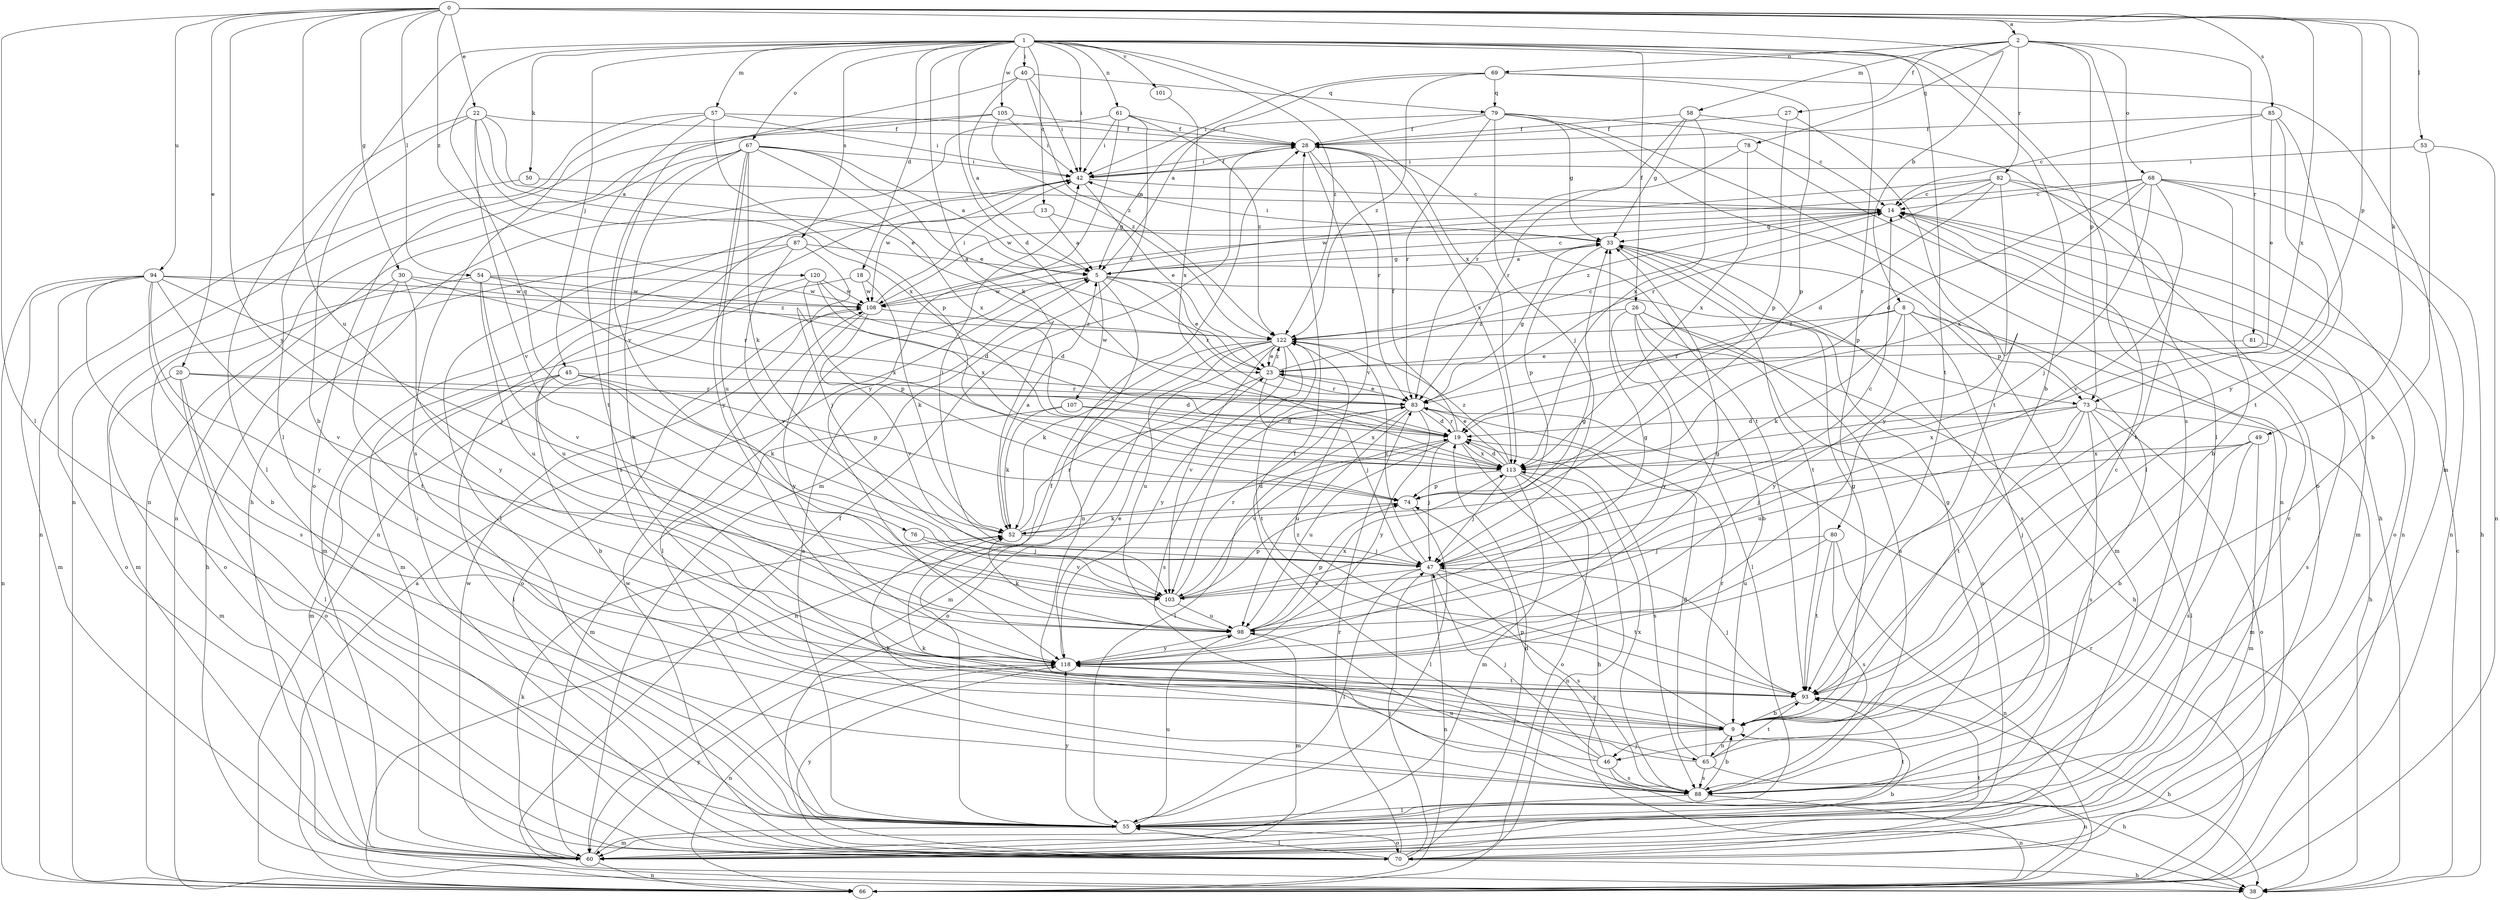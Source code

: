 strict digraph  {
0;
1;
2;
5;
8;
9;
13;
14;
18;
19;
20;
22;
23;
26;
27;
28;
30;
33;
38;
40;
42;
45;
46;
47;
49;
50;
52;
53;
54;
55;
57;
58;
60;
61;
65;
66;
67;
68;
69;
70;
73;
74;
76;
78;
79;
80;
81;
82;
83;
85;
87;
88;
93;
94;
98;
101;
103;
105;
107;
108;
113;
118;
120;
122;
0 -> 2  [label=a];
0 -> 8  [label=b];
0 -> 20  [label=e];
0 -> 22  [label=e];
0 -> 30  [label=g];
0 -> 49  [label=k];
0 -> 53  [label=l];
0 -> 54  [label=l];
0 -> 55  [label=l];
0 -> 73  [label=p];
0 -> 85  [label=s];
0 -> 94  [label=u];
0 -> 98  [label=u];
0 -> 113  [label=x];
0 -> 118  [label=y];
0 -> 120  [label=z];
1 -> 9  [label=b];
1 -> 13  [label=c];
1 -> 18  [label=d];
1 -> 19  [label=d];
1 -> 26  [label=f];
1 -> 40  [label=i];
1 -> 42  [label=i];
1 -> 45  [label=j];
1 -> 50  [label=k];
1 -> 52  [label=k];
1 -> 55  [label=l];
1 -> 57  [label=m];
1 -> 61  [label=n];
1 -> 67  [label=o];
1 -> 76  [label=q];
1 -> 80  [label=r];
1 -> 87  [label=s];
1 -> 88  [label=s];
1 -> 93  [label=t];
1 -> 101  [label=v];
1 -> 105  [label=w];
1 -> 113  [label=x];
1 -> 122  [label=z];
2 -> 27  [label=f];
2 -> 55  [label=l];
2 -> 58  [label=m];
2 -> 68  [label=o];
2 -> 69  [label=o];
2 -> 73  [label=p];
2 -> 78  [label=q];
2 -> 81  [label=r];
2 -> 82  [label=r];
5 -> 14  [label=c];
5 -> 23  [label=e];
5 -> 33  [label=g];
5 -> 55  [label=l];
5 -> 65  [label=n];
5 -> 73  [label=p];
5 -> 83  [label=r];
5 -> 107  [label=w];
5 -> 108  [label=w];
8 -> 38  [label=h];
8 -> 46  [label=j];
8 -> 52  [label=k];
8 -> 73  [label=p];
8 -> 83  [label=r];
8 -> 118  [label=y];
8 -> 122  [label=z];
9 -> 14  [label=c];
9 -> 33  [label=g];
9 -> 46  [label=j];
9 -> 65  [label=n];
9 -> 118  [label=y];
9 -> 122  [label=z];
13 -> 5  [label=a];
13 -> 33  [label=g];
13 -> 55  [label=l];
14 -> 33  [label=g];
14 -> 60  [label=m];
14 -> 70  [label=o];
14 -> 122  [label=z];
18 -> 52  [label=k];
18 -> 60  [label=m];
18 -> 108  [label=w];
19 -> 28  [label=f];
19 -> 38  [label=h];
19 -> 47  [label=j];
19 -> 83  [label=r];
19 -> 88  [label=s];
19 -> 98  [label=u];
19 -> 103  [label=v];
19 -> 113  [label=x];
20 -> 19  [label=d];
20 -> 55  [label=l];
20 -> 60  [label=m];
20 -> 70  [label=o];
20 -> 83  [label=r];
22 -> 5  [label=a];
22 -> 9  [label=b];
22 -> 23  [label=e];
22 -> 28  [label=f];
22 -> 55  [label=l];
22 -> 103  [label=v];
22 -> 113  [label=x];
23 -> 14  [label=c];
23 -> 47  [label=j];
23 -> 70  [label=o];
23 -> 83  [label=r];
23 -> 122  [label=z];
26 -> 9  [label=b];
26 -> 38  [label=h];
26 -> 55  [label=l];
26 -> 70  [label=o];
26 -> 88  [label=s];
26 -> 118  [label=y];
26 -> 122  [label=z];
27 -> 28  [label=f];
27 -> 74  [label=p];
27 -> 93  [label=t];
28 -> 42  [label=i];
28 -> 83  [label=r];
28 -> 93  [label=t];
28 -> 103  [label=v];
28 -> 113  [label=x];
30 -> 70  [label=o];
30 -> 83  [label=r];
30 -> 93  [label=t];
30 -> 108  [label=w];
30 -> 118  [label=y];
33 -> 5  [label=a];
33 -> 42  [label=i];
33 -> 60  [label=m];
33 -> 74  [label=p];
33 -> 88  [label=s];
33 -> 93  [label=t];
38 -> 14  [label=c];
38 -> 28  [label=f];
40 -> 5  [label=a];
40 -> 42  [label=i];
40 -> 79  [label=q];
40 -> 103  [label=v];
40 -> 122  [label=z];
42 -> 14  [label=c];
42 -> 23  [label=e];
42 -> 28  [label=f];
42 -> 66  [label=n];
42 -> 108  [label=w];
45 -> 9  [label=b];
45 -> 52  [label=k];
45 -> 55  [label=l];
45 -> 60  [label=m];
45 -> 74  [label=p];
45 -> 83  [label=r];
46 -> 28  [label=f];
46 -> 38  [label=h];
46 -> 47  [label=j];
46 -> 52  [label=k];
46 -> 74  [label=p];
46 -> 88  [label=s];
47 -> 14  [label=c];
47 -> 42  [label=i];
47 -> 55  [label=l];
47 -> 66  [label=n];
47 -> 88  [label=s];
47 -> 93  [label=t];
47 -> 103  [label=v];
47 -> 122  [label=z];
49 -> 9  [label=b];
49 -> 47  [label=j];
49 -> 60  [label=m];
49 -> 88  [label=s];
49 -> 113  [label=x];
50 -> 14  [label=c];
50 -> 66  [label=n];
52 -> 5  [label=a];
52 -> 19  [label=d];
52 -> 47  [label=j];
52 -> 83  [label=r];
53 -> 9  [label=b];
53 -> 42  [label=i];
53 -> 66  [label=n];
54 -> 19  [label=d];
54 -> 60  [label=m];
54 -> 98  [label=u];
54 -> 103  [label=v];
54 -> 108  [label=w];
54 -> 113  [label=x];
55 -> 5  [label=a];
55 -> 14  [label=c];
55 -> 28  [label=f];
55 -> 60  [label=m];
55 -> 70  [label=o];
55 -> 93  [label=t];
55 -> 98  [label=u];
55 -> 118  [label=y];
57 -> 28  [label=f];
57 -> 42  [label=i];
57 -> 66  [label=n];
57 -> 74  [label=p];
57 -> 88  [label=s];
57 -> 93  [label=t];
58 -> 28  [label=f];
58 -> 33  [label=g];
58 -> 70  [label=o];
58 -> 83  [label=r];
58 -> 113  [label=x];
60 -> 9  [label=b];
60 -> 52  [label=k];
60 -> 66  [label=n];
60 -> 93  [label=t];
60 -> 108  [label=w];
60 -> 118  [label=y];
61 -> 28  [label=f];
61 -> 38  [label=h];
61 -> 42  [label=i];
61 -> 60  [label=m];
61 -> 118  [label=y];
61 -> 122  [label=z];
65 -> 19  [label=d];
65 -> 33  [label=g];
65 -> 52  [label=k];
65 -> 66  [label=n];
65 -> 83  [label=r];
65 -> 88  [label=s];
65 -> 93  [label=t];
66 -> 5  [label=a];
66 -> 83  [label=r];
67 -> 5  [label=a];
67 -> 9  [label=b];
67 -> 23  [label=e];
67 -> 42  [label=i];
67 -> 52  [label=k];
67 -> 66  [label=n];
67 -> 88  [label=s];
67 -> 98  [label=u];
67 -> 113  [label=x];
67 -> 118  [label=y];
68 -> 9  [label=b];
68 -> 14  [label=c];
68 -> 19  [label=d];
68 -> 38  [label=h];
68 -> 47  [label=j];
68 -> 66  [label=n];
68 -> 103  [label=v];
68 -> 108  [label=w];
68 -> 113  [label=x];
69 -> 5  [label=a];
69 -> 42  [label=i];
69 -> 60  [label=m];
69 -> 74  [label=p];
69 -> 79  [label=q];
69 -> 122  [label=z];
70 -> 19  [label=d];
70 -> 38  [label=h];
70 -> 42  [label=i];
70 -> 47  [label=j];
70 -> 55  [label=l];
70 -> 83  [label=r];
70 -> 108  [label=w];
70 -> 118  [label=y];
73 -> 19  [label=d];
73 -> 55  [label=l];
73 -> 60  [label=m];
73 -> 70  [label=o];
73 -> 88  [label=s];
73 -> 93  [label=t];
73 -> 98  [label=u];
73 -> 113  [label=x];
74 -> 52  [label=k];
74 -> 55  [label=l];
76 -> 47  [label=j];
76 -> 103  [label=v];
78 -> 38  [label=h];
78 -> 42  [label=i];
78 -> 83  [label=r];
78 -> 113  [label=x];
79 -> 5  [label=a];
79 -> 14  [label=c];
79 -> 28  [label=f];
79 -> 33  [label=g];
79 -> 47  [label=j];
79 -> 55  [label=l];
79 -> 66  [label=n];
79 -> 83  [label=r];
80 -> 47  [label=j];
80 -> 66  [label=n];
80 -> 88  [label=s];
80 -> 93  [label=t];
80 -> 98  [label=u];
81 -> 23  [label=e];
81 -> 88  [label=s];
82 -> 14  [label=c];
82 -> 19  [label=d];
82 -> 66  [label=n];
82 -> 83  [label=r];
82 -> 93  [label=t];
82 -> 108  [label=w];
82 -> 118  [label=y];
83 -> 19  [label=d];
83 -> 23  [label=e];
83 -> 33  [label=g];
83 -> 55  [label=l];
83 -> 98  [label=u];
83 -> 118  [label=y];
85 -> 14  [label=c];
85 -> 23  [label=e];
85 -> 28  [label=f];
85 -> 93  [label=t];
85 -> 118  [label=y];
87 -> 5  [label=a];
87 -> 38  [label=h];
87 -> 47  [label=j];
87 -> 60  [label=m];
87 -> 103  [label=v];
88 -> 9  [label=b];
88 -> 55  [label=l];
88 -> 66  [label=n];
88 -> 98  [label=u];
88 -> 113  [label=x];
93 -> 9  [label=b];
93 -> 38  [label=h];
93 -> 47  [label=j];
94 -> 9  [label=b];
94 -> 47  [label=j];
94 -> 60  [label=m];
94 -> 66  [label=n];
94 -> 70  [label=o];
94 -> 88  [label=s];
94 -> 103  [label=v];
94 -> 108  [label=w];
94 -> 118  [label=y];
94 -> 122  [label=z];
98 -> 33  [label=g];
98 -> 52  [label=k];
98 -> 60  [label=m];
98 -> 74  [label=p];
98 -> 113  [label=x];
98 -> 118  [label=y];
101 -> 113  [label=x];
103 -> 33  [label=g];
103 -> 74  [label=p];
103 -> 83  [label=r];
103 -> 98  [label=u];
105 -> 28  [label=f];
105 -> 42  [label=i];
105 -> 66  [label=n];
105 -> 70  [label=o];
105 -> 122  [label=z];
107 -> 19  [label=d];
107 -> 52  [label=k];
107 -> 60  [label=m];
107 -> 113  [label=x];
108 -> 14  [label=c];
108 -> 42  [label=i];
108 -> 70  [label=o];
108 -> 103  [label=v];
108 -> 118  [label=y];
108 -> 122  [label=z];
113 -> 19  [label=d];
113 -> 23  [label=e];
113 -> 47  [label=j];
113 -> 60  [label=m];
113 -> 66  [label=n];
113 -> 70  [label=o];
113 -> 74  [label=p];
113 -> 122  [label=z];
118 -> 23  [label=e];
118 -> 33  [label=g];
118 -> 66  [label=n];
118 -> 93  [label=t];
120 -> 19  [label=d];
120 -> 74  [label=p];
120 -> 98  [label=u];
120 -> 108  [label=w];
120 -> 113  [label=x];
122 -> 23  [label=e];
122 -> 52  [label=k];
122 -> 60  [label=m];
122 -> 66  [label=n];
122 -> 88  [label=s];
122 -> 93  [label=t];
122 -> 98  [label=u];
122 -> 103  [label=v];
122 -> 118  [label=y];
}
